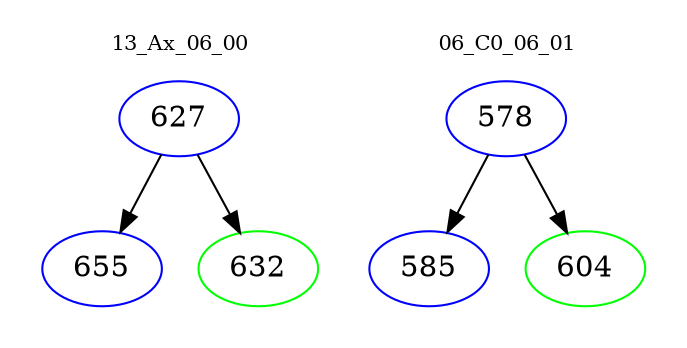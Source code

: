 digraph{
subgraph cluster_0 {
color = white
label = "13_Ax_06_00";
fontsize=10;
T0_627 [label="627", color="blue"]
T0_627 -> T0_655 [color="black"]
T0_655 [label="655", color="blue"]
T0_627 -> T0_632 [color="black"]
T0_632 [label="632", color="green"]
}
subgraph cluster_1 {
color = white
label = "06_C0_06_01";
fontsize=10;
T1_578 [label="578", color="blue"]
T1_578 -> T1_585 [color="black"]
T1_585 [label="585", color="blue"]
T1_578 -> T1_604 [color="black"]
T1_604 [label="604", color="green"]
}
}

